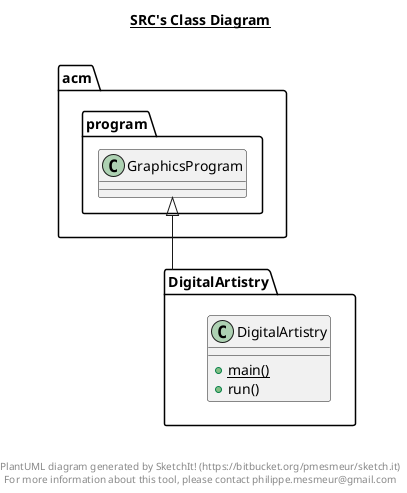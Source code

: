 @startuml

title __SRC's Class Diagram__\n



  namespace DigitalArtistry {
    class DigitalArtistry {
        {static} + main()
        + run()
    }
  }



  DigitalArtistry -up-|> acm.program.GraphicsProgram



right footer


PlantUML diagram generated by SketchIt! (https://bitbucket.org/pmesmeur/sketch.it)
For more information about this tool, please contact philippe.mesmeur@gmail.com
endfooter

@enduml
